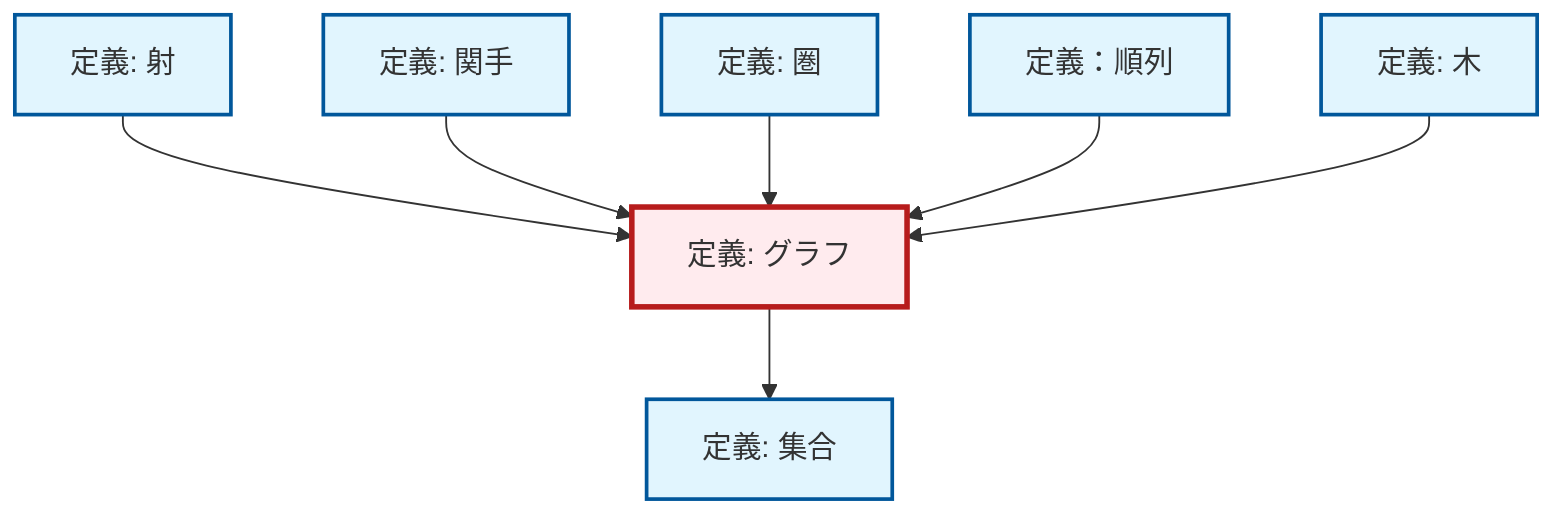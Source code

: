 graph TD
    classDef definition fill:#e1f5fe,stroke:#01579b,stroke-width:2px
    classDef theorem fill:#f3e5f5,stroke:#4a148c,stroke-width:2px
    classDef axiom fill:#fff3e0,stroke:#e65100,stroke-width:2px
    classDef example fill:#e8f5e9,stroke:#1b5e20,stroke-width:2px
    classDef current fill:#ffebee,stroke:#b71c1c,stroke-width:3px
    def-set["定義: 集合"]:::definition
    def-permutation["定義：順列"]:::definition
    def-graph["定義: グラフ"]:::definition
    def-category["定義: 圏"]:::definition
    def-functor["定義: 関手"]:::definition
    def-morphism["定義: 射"]:::definition
    def-tree["定義: 木"]:::definition
    def-graph --> def-set
    def-morphism --> def-graph
    def-functor --> def-graph
    def-category --> def-graph
    def-permutation --> def-graph
    def-tree --> def-graph
    class def-graph current